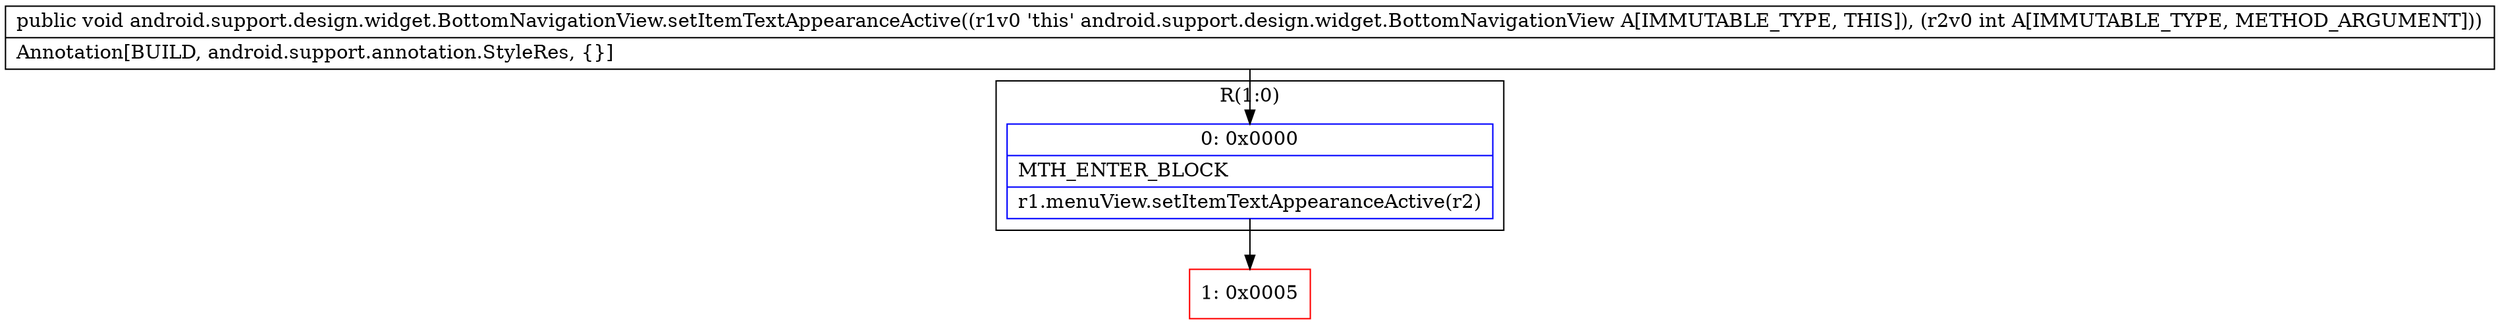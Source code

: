 digraph "CFG forandroid.support.design.widget.BottomNavigationView.setItemTextAppearanceActive(I)V" {
subgraph cluster_Region_1889321717 {
label = "R(1:0)";
node [shape=record,color=blue];
Node_0 [shape=record,label="{0\:\ 0x0000|MTH_ENTER_BLOCK\l|r1.menuView.setItemTextAppearanceActive(r2)\l}"];
}
Node_1 [shape=record,color=red,label="{1\:\ 0x0005}"];
MethodNode[shape=record,label="{public void android.support.design.widget.BottomNavigationView.setItemTextAppearanceActive((r1v0 'this' android.support.design.widget.BottomNavigationView A[IMMUTABLE_TYPE, THIS]), (r2v0 int A[IMMUTABLE_TYPE, METHOD_ARGUMENT]))  | Annotation[BUILD, android.support.annotation.StyleRes, \{\}]\l}"];
MethodNode -> Node_0;
Node_0 -> Node_1;
}

